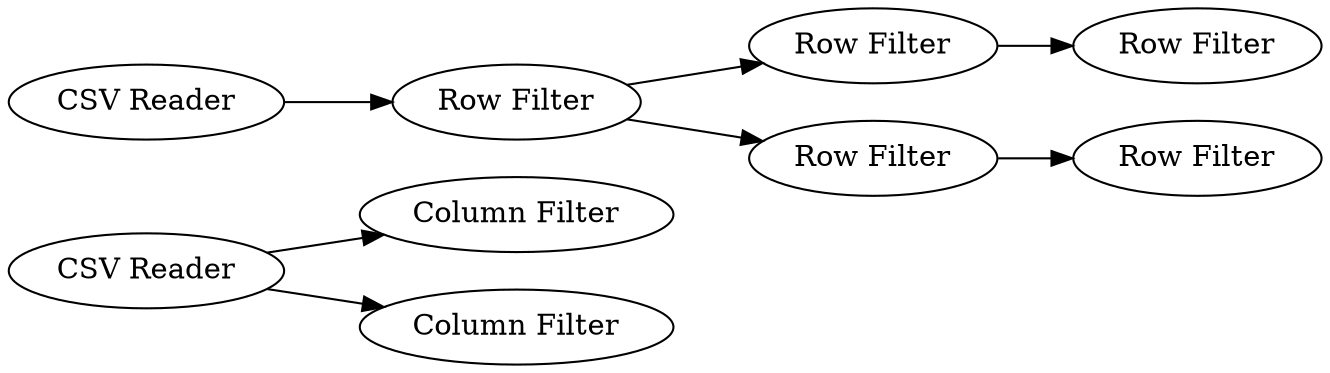 digraph {
	7 -> 8
	4 -> 6
	3 -> 5
	1 -> 2
	2 -> 3
	2 -> 4
	7 -> 9
	5 [label="Row Filter"]
	1 [label="CSV Reader"]
	7 [label="CSV Reader"]
	9 [label="Column Filter"]
	4 [label="Row Filter"]
	6 [label="Row Filter"]
	8 [label="Column Filter"]
	3 [label="Row Filter"]
	2 [label="Row Filter"]
	rankdir=LR
}
